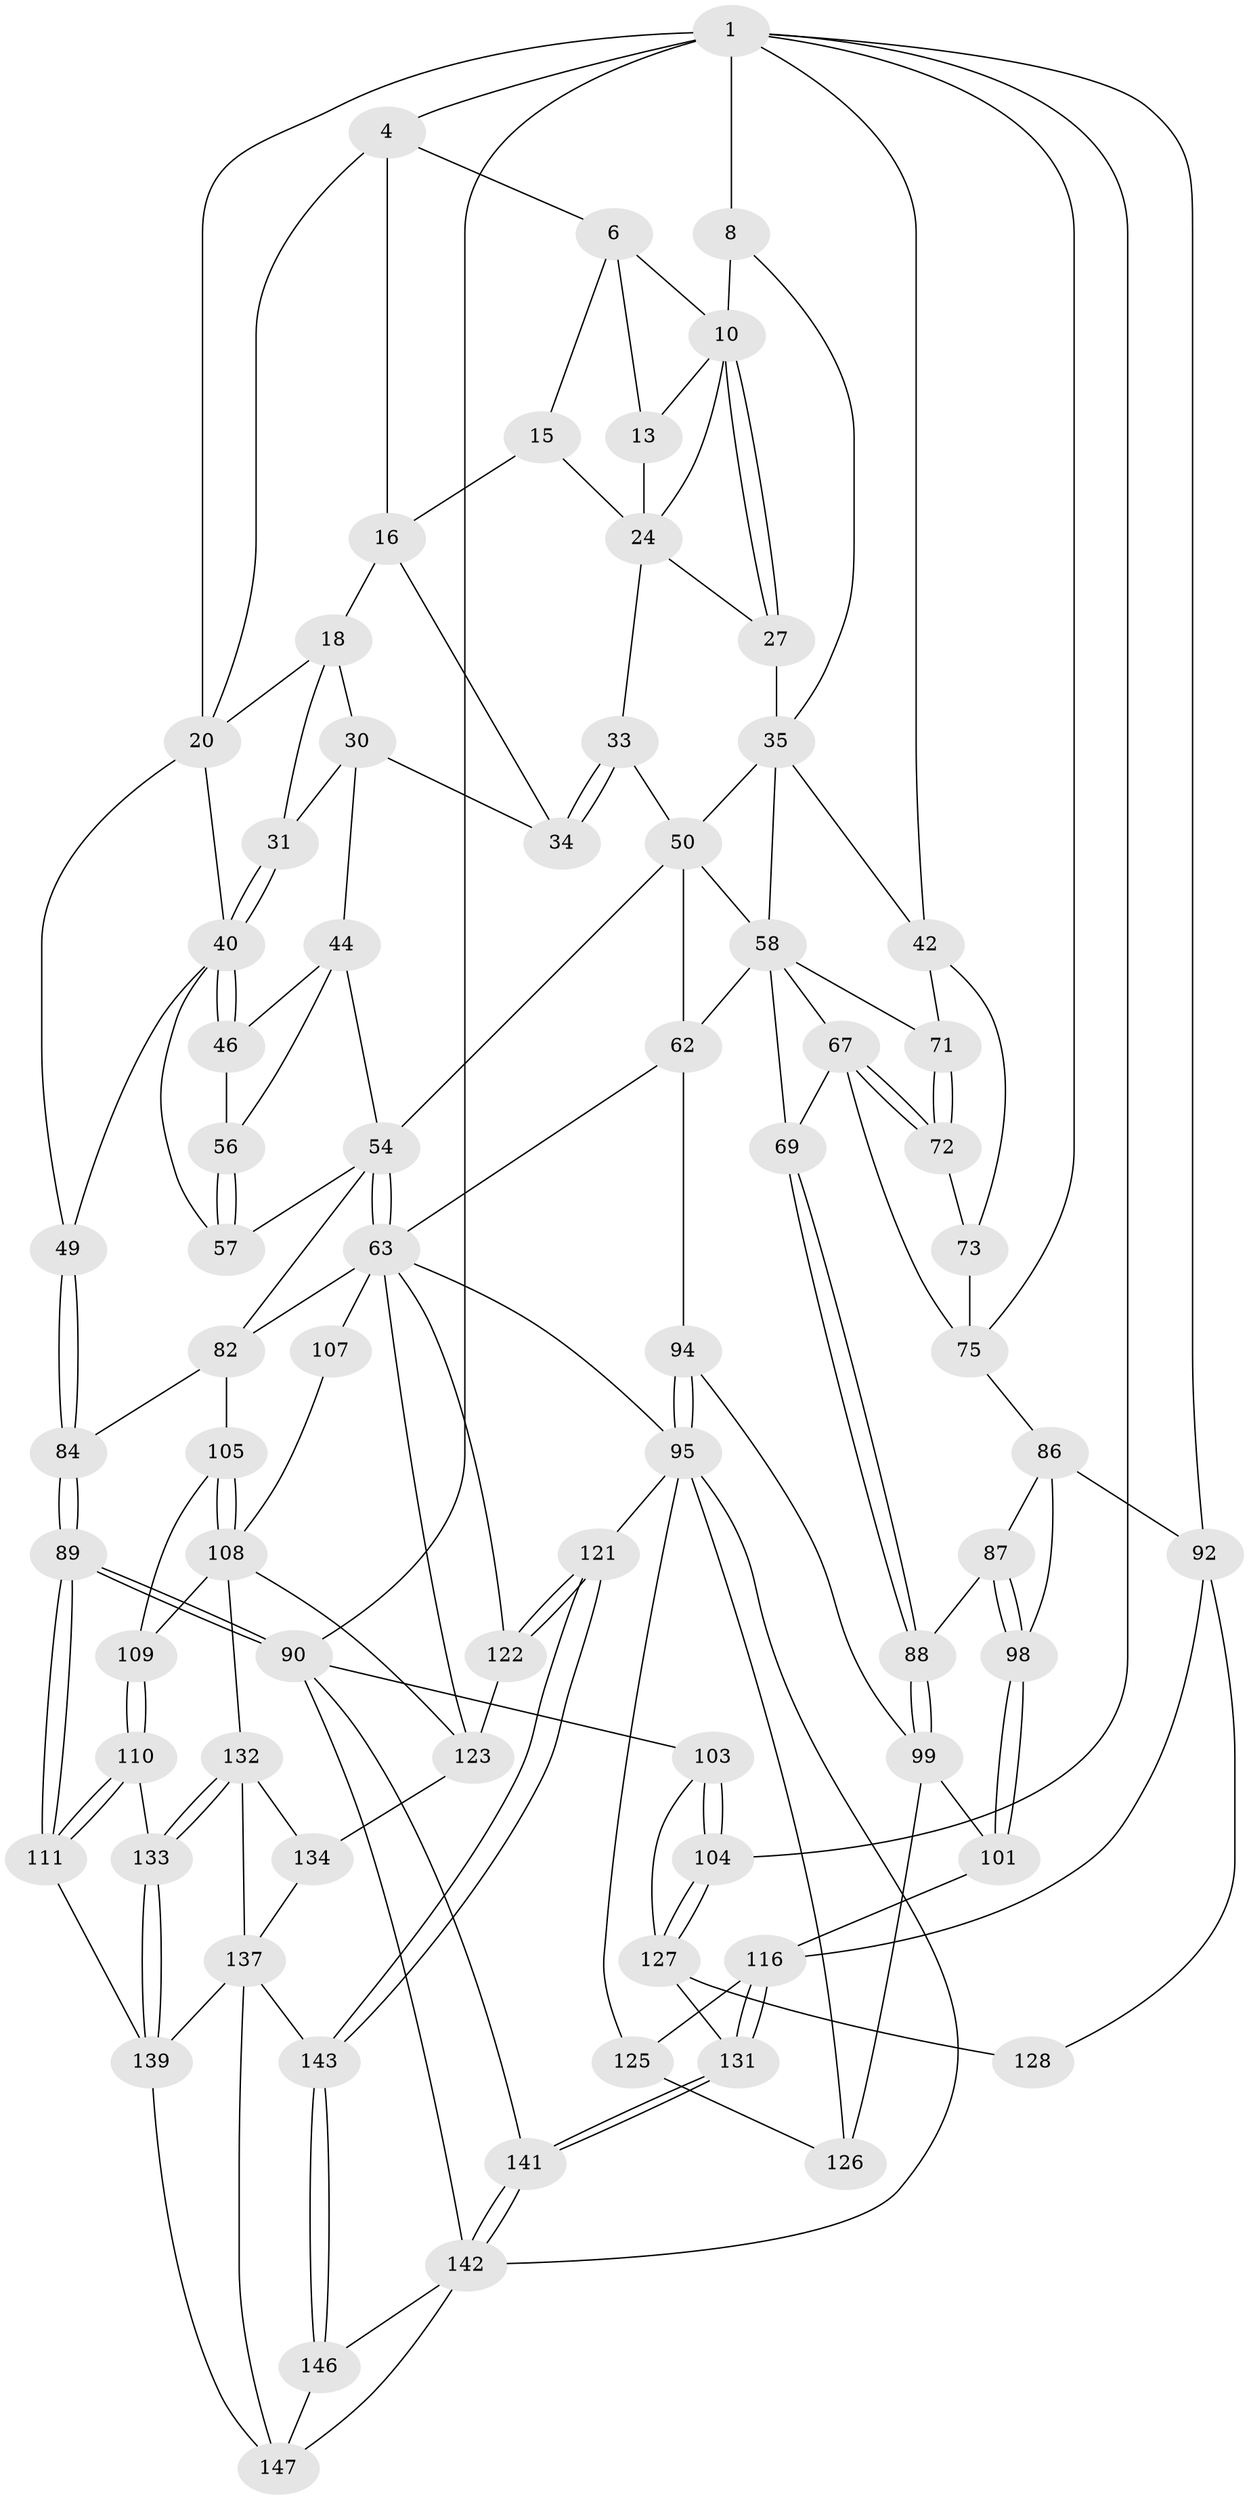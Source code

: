 // original degree distribution, {3: 0.013333333333333334, 6: 0.18666666666666668, 4: 0.2, 5: 0.6}
// Generated by graph-tools (version 1.1) at 2025/16/03/09/25 04:16:51]
// undirected, 75 vertices, 170 edges
graph export_dot {
graph [start="1"]
  node [color=gray90,style=filled];
  1 [pos="+0.8135027838572546+0",super="+2"];
  4 [pos="+0.00208860664883668+0",super="+5"];
  6 [pos="+0.3256219508755248+0",super="+14+7"];
  8 [pos="+0.802634763795531+0",super="+9+23"];
  10 [pos="+0.7014018509583202+0.07612193680476734",super="+11"];
  13 [pos="+0.49790516814178365+0.02848812422970083"];
  15 [pos="+0.4156244922543639+0.07770857199299387"];
  16 [pos="+0.3221744887215567+0.07645426842295443",super="+17+28"];
  18 [pos="+0.22298089482388442+0.07639261669625391",super="+29+19"];
  20 [pos="+0.14450421418255188+0.08502349304439367",super="+38"];
  24 [pos="+0.5607433989668784+0.10456742122861613",super="+25"];
  27 [pos="+0.6564566067318249+0.1541754914924531"];
  30 [pos="+0.2533807787755817+0.16510453003224876",super="+37"];
  31 [pos="+0.21317591748789683+0.1778328372416293"];
  33 [pos="+0.4524536939439528+0.19369671894669818"];
  34 [pos="+0.3260994372633585+0.17861361068567852"];
  35 [pos="+0.7896874958240109+0.12558270031603386",super="+36+43"];
  40 [pos="+0.19901060350258556+0.1964888630705929",super="+41"];
  42 [pos="+1+0.2417438424189316",super="+70"];
  44 [pos="+0.2836732831797285+0.2550793776679437",super="+45"];
  46 [pos="+0.19959043137446783+0.20564836529463584",super="+53"];
  49 [pos="+0+0.3073046427129303"];
  50 [pos="+0.6753079691370985+0.23992957018939273",super="+51"];
  54 [pos="+0.41093410709161515+0.3712041086806383",super="+55"];
  56 [pos="+0.18530339434893972+0.32821371388902637"];
  57 [pos="+0.17780580756336584+0.4171368916823042"];
  58 [pos="+0.7668318441804498+0.28642169746843377",super="+66+59"];
  62 [pos="+0.6040722322838074+0.49993525354995727",super="+65"];
  63 [pos="+0.5284057277999571+0.505317553916025",super="+78"];
  67 [pos="+0.7553918532538892+0.48559460478424643",super="+68"];
  69 [pos="+0.7019140649808852+0.5232971263361792"];
  71 [pos="+0.8419658265324781+0.3912789611482899"];
  72 [pos="+0.8521082652455173+0.42242633697415816"];
  73 [pos="+0.8946844600835262+0.44287265930774844"];
  75 [pos="+0.9988719923881793+0.47655298589912354",super="+81+76"];
  82 [pos="+0.14100614843990134+0.5039344739481378",super="+85+83"];
  84 [pos="+0+0.5766395735027966"];
  86 [pos="+0.9076187386062525+0.5857411977062466",super="+93"];
  87 [pos="+0.820172798913978+0.6045073195255164"];
  88 [pos="+0.7425153082819922+0.5787002529085387"];
  89 [pos="+0+0.8585843825409837"];
  90 [pos="+0+1",super="+102"];
  92 [pos="+1+0.661280045106983",super="+114"];
  94 [pos="+0.6222173443364744+0.759285709191565"];
  95 [pos="+0.6105253643098145+0.7692347055003216",super="+120"];
  98 [pos="+0.8407912375843807+0.7038750764005807"];
  99 [pos="+0.7434356184847979+0.7200316300477704",super="+100"];
  101 [pos="+0.7964401989736307+0.7310942369635598"];
  103 [pos="+1+1"];
  104 [pos="+1+0.8465107251999008"];
  105 [pos="+0.15748657404445876+0.685670870424908",super="+106"];
  107 [pos="+0.35851368844378595+0.6462322991282531"];
  108 [pos="+0.17149691054013674+0.7129615804226637",super="+118"];
  109 [pos="+0.05877440872814029+0.7923359456643814"];
  110 [pos="+0.01979578447235353+0.8259055250830056"];
  111 [pos="+0+0.858851013937497"];
  116 [pos="+0.8576571686482792+0.8308847895564155",super="+117"];
  121 [pos="+0.5616532892700815+0.8616995051584366"];
  122 [pos="+0.47494023997354934+0.8240764102588662"];
  123 [pos="+0.3478412083340079+0.7872783174211604",super="+124"];
  125 [pos="+0.8311552914891379+0.8263728466553726"];
  126 [pos="+0.7537625917977728+0.8354750924334197"];
  127 [pos="+0.9874108401195846+0.827823204013122",super="+129"];
  128 [pos="+0.9397457215261447+0.765858824480281"];
  131 [pos="+0.9084029961783753+0.9223256529407613"];
  132 [pos="+0.15702826446242252+0.8305410462836901",super="+135"];
  133 [pos="+0.12928325243295044+0.8788559211287753"];
  134 [pos="+0.318987215491438+0.8585748782880828"];
  137 [pos="+0.20149465500006553+0.9054213321543062",super="+144+138"];
  139 [pos="+0.12769996481417822+0.9060224396743806",super="+145"];
  141 [pos="+0.7038219303518727+1"];
  142 [pos="+0.6522633963767448+1",super="+149"];
  143 [pos="+0.3184476471817063+0.9362253020170888"];
  146 [pos="+0.3226412990880402+0.9972007433262086"];
  147 [pos="+0.16536938247676963+0.9521376509750821",super="+148"];
  1 -- 8 [weight=2];
  1 -- 4;
  1 -- 104;
  1 -- 42;
  1 -- 75;
  1 -- 20;
  1 -- 90 [weight=2];
  1 -- 92;
  4 -- 20;
  4 -- 6;
  4 -- 16;
  6 -- 13;
  6 -- 15;
  6 -- 10;
  8 -- 10;
  8 -- 35;
  10 -- 27;
  10 -- 27;
  10 -- 24;
  10 -- 13;
  13 -- 24;
  15 -- 16;
  15 -- 24;
  16 -- 18 [weight=2];
  16 -- 34;
  18 -- 30;
  18 -- 20;
  18 -- 31;
  20 -- 40;
  20 -- 49;
  24 -- 27;
  24 -- 33;
  27 -- 35;
  30 -- 31;
  30 -- 34;
  30 -- 44;
  31 -- 40;
  31 -- 40;
  33 -- 34;
  33 -- 34;
  33 -- 50;
  35 -- 50;
  35 -- 42;
  35 -- 58;
  40 -- 46 [weight=2];
  40 -- 46;
  40 -- 49;
  40 -- 57;
  42 -- 73;
  42 -- 71;
  44 -- 56;
  44 -- 46;
  44 -- 54;
  46 -- 56;
  49 -- 84;
  49 -- 84;
  50 -- 62;
  50 -- 54;
  50 -- 58;
  54 -- 63 [weight=2];
  54 -- 63;
  54 -- 82;
  54 -- 57;
  56 -- 57;
  56 -- 57;
  58 -- 67;
  58 -- 71;
  58 -- 69;
  58 -- 62;
  62 -- 63;
  62 -- 94;
  63 -- 82;
  63 -- 123;
  63 -- 122;
  63 -- 107 [weight=2];
  63 -- 95;
  67 -- 72;
  67 -- 72;
  67 -- 75 [weight=2];
  67 -- 69;
  69 -- 88;
  69 -- 88;
  71 -- 72;
  71 -- 72;
  72 -- 73;
  73 -- 75;
  75 -- 86;
  82 -- 105 [weight=2];
  82 -- 84;
  84 -- 89;
  84 -- 89;
  86 -- 87;
  86 -- 98;
  86 -- 92 [weight=2];
  87 -- 88;
  87 -- 98;
  87 -- 98;
  88 -- 99;
  88 -- 99;
  89 -- 90;
  89 -- 90;
  89 -- 111;
  89 -- 111;
  90 -- 142;
  90 -- 141;
  90 -- 103;
  92 -- 128;
  92 -- 116;
  94 -- 95;
  94 -- 95;
  94 -- 99;
  95 -- 121;
  95 -- 142;
  95 -- 125;
  95 -- 126;
  98 -- 101;
  98 -- 101;
  99 -- 101;
  99 -- 126;
  101 -- 116;
  103 -- 104;
  103 -- 104;
  103 -- 127;
  104 -- 127;
  104 -- 127;
  105 -- 108;
  105 -- 108;
  105 -- 109;
  107 -- 108;
  108 -- 132;
  108 -- 123;
  108 -- 109;
  109 -- 110;
  109 -- 110;
  110 -- 111;
  110 -- 111;
  110 -- 133;
  111 -- 139;
  116 -- 131;
  116 -- 131;
  116 -- 125;
  121 -- 122;
  121 -- 122;
  121 -- 143;
  121 -- 143;
  122 -- 123;
  123 -- 134;
  125 -- 126;
  127 -- 128 [weight=2];
  127 -- 131;
  131 -- 141;
  131 -- 141;
  132 -- 133;
  132 -- 133;
  132 -- 137;
  132 -- 134;
  133 -- 139;
  133 -- 139;
  134 -- 137;
  137 -- 143;
  137 -- 139;
  137 -- 147;
  139 -- 147;
  141 -- 142;
  141 -- 142;
  142 -- 146;
  142 -- 147;
  143 -- 146;
  143 -- 146;
  146 -- 147;
}
